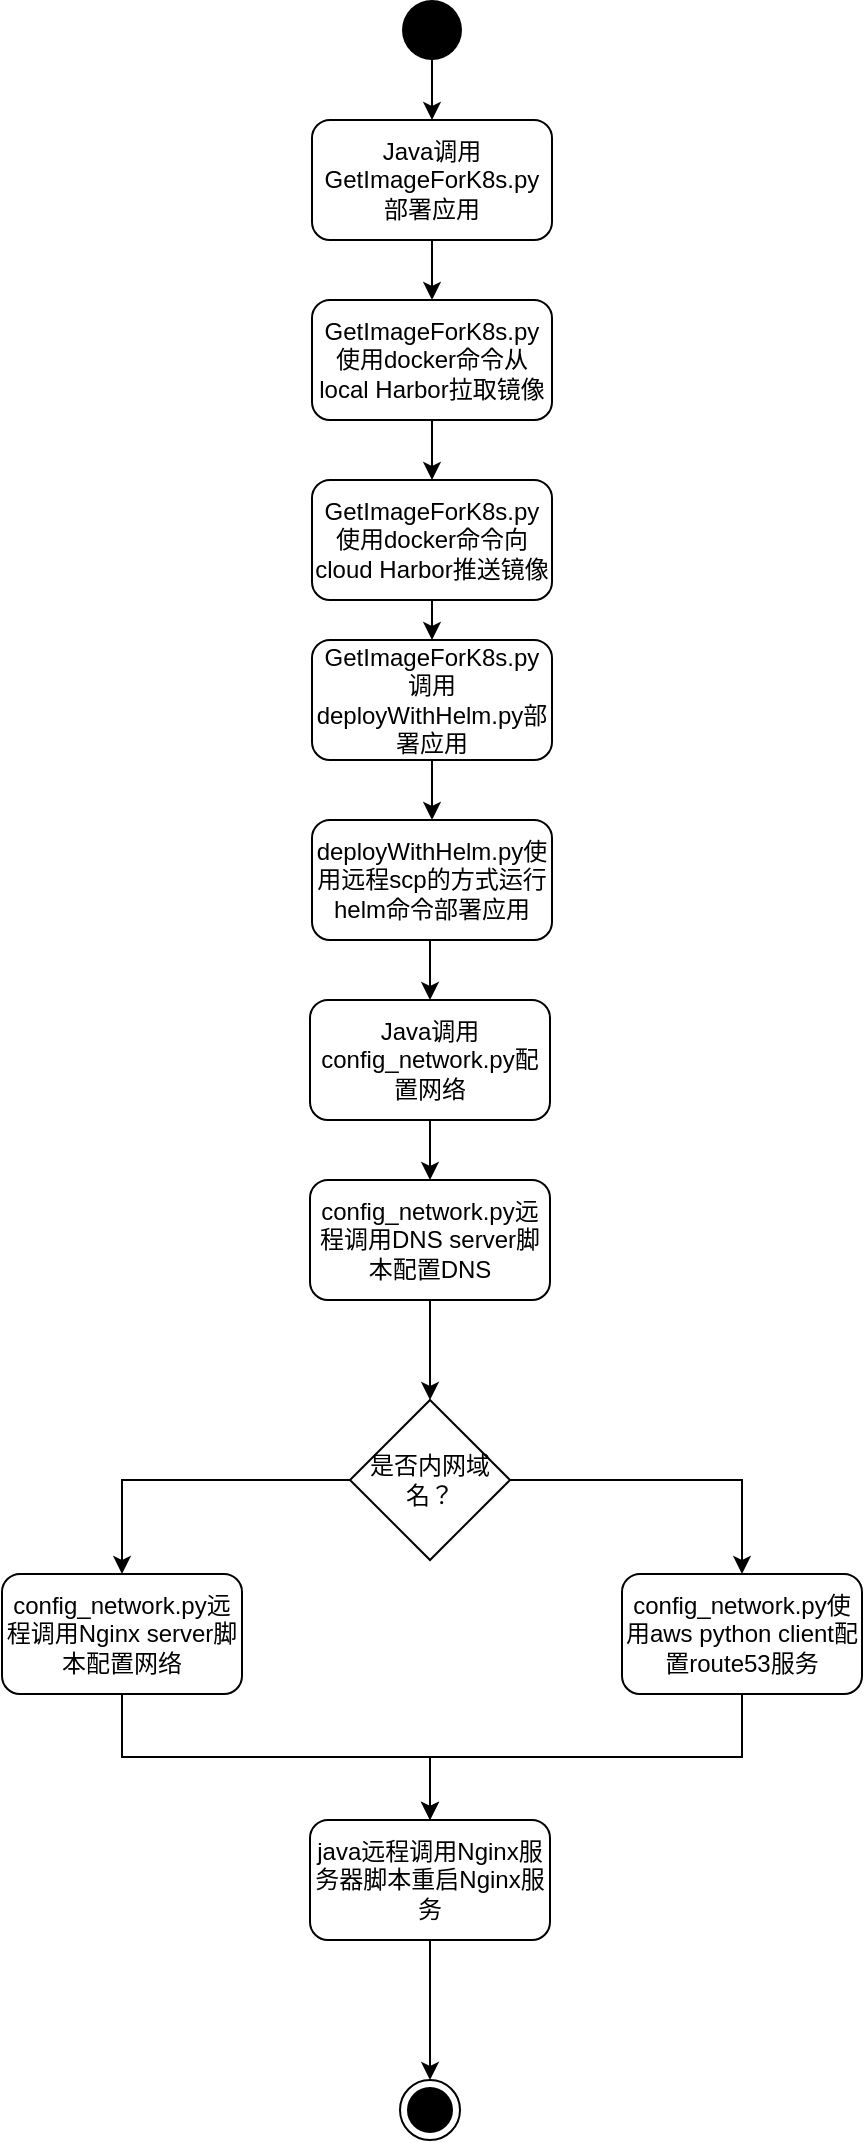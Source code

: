 <mxfile version="13.9.2" type="github">
  <diagram id="6zT8-Kip1oH7LkJC3_hO" name="Page-1">
    <mxGraphModel dx="1422" dy="794" grid="1" gridSize="10" guides="1" tooltips="1" connect="1" arrows="1" fold="1" page="1" pageScale="1" pageWidth="827" pageHeight="1169" math="0" shadow="0">
      <root>
        <mxCell id="0" />
        <mxCell id="1" parent="0" />
        <mxCell id="YM0_yZhmld9y53GlLSz2-17" style="edgeStyle=orthogonalEdgeStyle;rounded=0;orthogonalLoop=1;jettySize=auto;html=1;exitX=0.5;exitY=1;exitDx=0;exitDy=0;entryX=0.5;entryY=0;entryDx=0;entryDy=0;" edge="1" parent="1" source="YM0_yZhmld9y53GlLSz2-1" target="YM0_yZhmld9y53GlLSz2-6">
          <mxGeometry relative="1" as="geometry" />
        </mxCell>
        <mxCell id="YM0_yZhmld9y53GlLSz2-1" value="" style="ellipse;fillColor=#000000;strokeColor=none;" vertex="1" parent="1">
          <mxGeometry x="340" y="70" width="30" height="30" as="geometry" />
        </mxCell>
        <mxCell id="YM0_yZhmld9y53GlLSz2-5" value="" style="ellipse;html=1;shape=endState;fillColor=#000000;strokeColor=#000000;" vertex="1" parent="1">
          <mxGeometry x="339" y="1110" width="30" height="30" as="geometry" />
        </mxCell>
        <mxCell id="YM0_yZhmld9y53GlLSz2-18" style="edgeStyle=orthogonalEdgeStyle;rounded=0;orthogonalLoop=1;jettySize=auto;html=1;exitX=0.5;exitY=1;exitDx=0;exitDy=0;" edge="1" parent="1" source="YM0_yZhmld9y53GlLSz2-6" target="YM0_yZhmld9y53GlLSz2-8">
          <mxGeometry relative="1" as="geometry" />
        </mxCell>
        <mxCell id="YM0_yZhmld9y53GlLSz2-6" value="Java调用GetImageForK8s.py部署应用" style="rounded=1;whiteSpace=wrap;html=1;" vertex="1" parent="1">
          <mxGeometry x="295" y="130" width="120" height="60" as="geometry" />
        </mxCell>
        <mxCell id="YM0_yZhmld9y53GlLSz2-19" style="edgeStyle=orthogonalEdgeStyle;rounded=0;orthogonalLoop=1;jettySize=auto;html=1;exitX=0.5;exitY=1;exitDx=0;exitDy=0;entryX=0.5;entryY=0;entryDx=0;entryDy=0;" edge="1" parent="1" source="YM0_yZhmld9y53GlLSz2-8" target="YM0_yZhmld9y53GlLSz2-9">
          <mxGeometry relative="1" as="geometry" />
        </mxCell>
        <mxCell id="YM0_yZhmld9y53GlLSz2-8" value="GetImageForK8s.py使用docker命令从local Harbor拉取镜像" style="rounded=1;whiteSpace=wrap;html=1;" vertex="1" parent="1">
          <mxGeometry x="295" y="220" width="120" height="60" as="geometry" />
        </mxCell>
        <mxCell id="YM0_yZhmld9y53GlLSz2-20" style="edgeStyle=orthogonalEdgeStyle;rounded=0;orthogonalLoop=1;jettySize=auto;html=1;exitX=0.5;exitY=1;exitDx=0;exitDy=0;entryX=0.5;entryY=0;entryDx=0;entryDy=0;" edge="1" parent="1" source="YM0_yZhmld9y53GlLSz2-9" target="YM0_yZhmld9y53GlLSz2-11">
          <mxGeometry relative="1" as="geometry" />
        </mxCell>
        <mxCell id="YM0_yZhmld9y53GlLSz2-9" value="GetImageForK8s.py使用docker命令向cloud Harbor推送镜像" style="rounded=1;whiteSpace=wrap;html=1;" vertex="1" parent="1">
          <mxGeometry x="295" y="310" width="120" height="60" as="geometry" />
        </mxCell>
        <mxCell id="YM0_yZhmld9y53GlLSz2-21" style="edgeStyle=orthogonalEdgeStyle;rounded=0;orthogonalLoop=1;jettySize=auto;html=1;exitX=0.5;exitY=1;exitDx=0;exitDy=0;entryX=0.5;entryY=0;entryDx=0;entryDy=0;" edge="1" parent="1" source="YM0_yZhmld9y53GlLSz2-11" target="YM0_yZhmld9y53GlLSz2-28">
          <mxGeometry relative="1" as="geometry" />
        </mxCell>
        <mxCell id="YM0_yZhmld9y53GlLSz2-11" value="GetImageForK8s.py调用deployWithHelm.py部署应用" style="rounded=1;whiteSpace=wrap;html=1;" vertex="1" parent="1">
          <mxGeometry x="295" y="390" width="120" height="60" as="geometry" />
        </mxCell>
        <mxCell id="YM0_yZhmld9y53GlLSz2-22" style="edgeStyle=orthogonalEdgeStyle;rounded=0;orthogonalLoop=1;jettySize=auto;html=1;exitX=0.5;exitY=1;exitDx=0;exitDy=0;" edge="1" parent="1" source="YM0_yZhmld9y53GlLSz2-12" target="YM0_yZhmld9y53GlLSz2-13">
          <mxGeometry relative="1" as="geometry" />
        </mxCell>
        <mxCell id="YM0_yZhmld9y53GlLSz2-12" value="Java调用config_network.py配置网络" style="rounded=1;whiteSpace=wrap;html=1;" vertex="1" parent="1">
          <mxGeometry x="294" y="570" width="120" height="60" as="geometry" />
        </mxCell>
        <mxCell id="YM0_yZhmld9y53GlLSz2-23" style="edgeStyle=orthogonalEdgeStyle;rounded=0;orthogonalLoop=1;jettySize=auto;html=1;exitX=0.5;exitY=1;exitDx=0;exitDy=0;entryX=0.5;entryY=0;entryDx=0;entryDy=0;" edge="1" parent="1" source="YM0_yZhmld9y53GlLSz2-13" target="YM0_yZhmld9y53GlLSz2-14">
          <mxGeometry relative="1" as="geometry" />
        </mxCell>
        <mxCell id="YM0_yZhmld9y53GlLSz2-13" value="config_network.py远程调用DNS server脚本配置DNS" style="rounded=1;whiteSpace=wrap;html=1;" vertex="1" parent="1">
          <mxGeometry x="294" y="660" width="120" height="60" as="geometry" />
        </mxCell>
        <mxCell id="YM0_yZhmld9y53GlLSz2-24" style="edgeStyle=orthogonalEdgeStyle;rounded=0;orthogonalLoop=1;jettySize=auto;html=1;exitX=0;exitY=0.5;exitDx=0;exitDy=0;entryX=0.5;entryY=0;entryDx=0;entryDy=0;" edge="1" parent="1" source="YM0_yZhmld9y53GlLSz2-14" target="YM0_yZhmld9y53GlLSz2-15">
          <mxGeometry relative="1" as="geometry" />
        </mxCell>
        <mxCell id="YM0_yZhmld9y53GlLSz2-25" style="edgeStyle=orthogonalEdgeStyle;rounded=0;orthogonalLoop=1;jettySize=auto;html=1;exitX=1;exitY=0.5;exitDx=0;exitDy=0;entryX=0.5;entryY=0;entryDx=0;entryDy=0;" edge="1" parent="1" source="YM0_yZhmld9y53GlLSz2-14" target="YM0_yZhmld9y53GlLSz2-16">
          <mxGeometry relative="1" as="geometry" />
        </mxCell>
        <mxCell id="YM0_yZhmld9y53GlLSz2-14" value="是否内网域名？" style="rhombus;whiteSpace=wrap;html=1;" vertex="1" parent="1">
          <mxGeometry x="314" y="770" width="80" height="80" as="geometry" />
        </mxCell>
        <mxCell id="YM0_yZhmld9y53GlLSz2-26" style="edgeStyle=orthogonalEdgeStyle;rounded=0;orthogonalLoop=1;jettySize=auto;html=1;exitX=0.5;exitY=1;exitDx=0;exitDy=0;entryX=0.5;entryY=0;entryDx=0;entryDy=0;" edge="1" parent="1" source="YM0_yZhmld9y53GlLSz2-15" target="YM0_yZhmld9y53GlLSz2-30">
          <mxGeometry relative="1" as="geometry" />
        </mxCell>
        <mxCell id="YM0_yZhmld9y53GlLSz2-15" value="&lt;span&gt;config_network.py远程调用Nginx server脚本配置网络&lt;/span&gt;" style="rounded=1;whiteSpace=wrap;html=1;" vertex="1" parent="1">
          <mxGeometry x="140" y="857" width="120" height="60" as="geometry" />
        </mxCell>
        <mxCell id="YM0_yZhmld9y53GlLSz2-27" style="edgeStyle=orthogonalEdgeStyle;rounded=0;orthogonalLoop=1;jettySize=auto;html=1;exitX=0.5;exitY=1;exitDx=0;exitDy=0;entryX=0.5;entryY=0;entryDx=0;entryDy=0;" edge="1" parent="1" source="YM0_yZhmld9y53GlLSz2-16" target="YM0_yZhmld9y53GlLSz2-30">
          <mxGeometry relative="1" as="geometry" />
        </mxCell>
        <mxCell id="YM0_yZhmld9y53GlLSz2-16" value="&lt;span&gt;config_network.py使用aws python client配置route53服务&lt;/span&gt;" style="rounded=1;whiteSpace=wrap;html=1;" vertex="1" parent="1">
          <mxGeometry x="450" y="857" width="120" height="60" as="geometry" />
        </mxCell>
        <mxCell id="YM0_yZhmld9y53GlLSz2-29" style="edgeStyle=orthogonalEdgeStyle;rounded=0;orthogonalLoop=1;jettySize=auto;html=1;exitX=0.5;exitY=1;exitDx=0;exitDy=0;entryX=0.5;entryY=0;entryDx=0;entryDy=0;" edge="1" parent="1" source="YM0_yZhmld9y53GlLSz2-28" target="YM0_yZhmld9y53GlLSz2-12">
          <mxGeometry relative="1" as="geometry" />
        </mxCell>
        <mxCell id="YM0_yZhmld9y53GlLSz2-28" value="deployWithHelm.py使用远程scp的方式运行helm命令部署应用" style="rounded=1;whiteSpace=wrap;html=1;" vertex="1" parent="1">
          <mxGeometry x="295" y="480" width="120" height="60" as="geometry" />
        </mxCell>
        <mxCell id="YM0_yZhmld9y53GlLSz2-31" style="edgeStyle=orthogonalEdgeStyle;rounded=0;orthogonalLoop=1;jettySize=auto;html=1;exitX=0.5;exitY=1;exitDx=0;exitDy=0;entryX=0.5;entryY=0;entryDx=0;entryDy=0;" edge="1" parent="1" source="YM0_yZhmld9y53GlLSz2-30" target="YM0_yZhmld9y53GlLSz2-5">
          <mxGeometry relative="1" as="geometry" />
        </mxCell>
        <mxCell id="YM0_yZhmld9y53GlLSz2-30" value="&lt;span&gt;java远程调用Nginx服务器脚本重启Nginx服务&lt;/span&gt;" style="rounded=1;whiteSpace=wrap;html=1;" vertex="1" parent="1">
          <mxGeometry x="294" y="980" width="120" height="60" as="geometry" />
        </mxCell>
      </root>
    </mxGraphModel>
  </diagram>
</mxfile>
